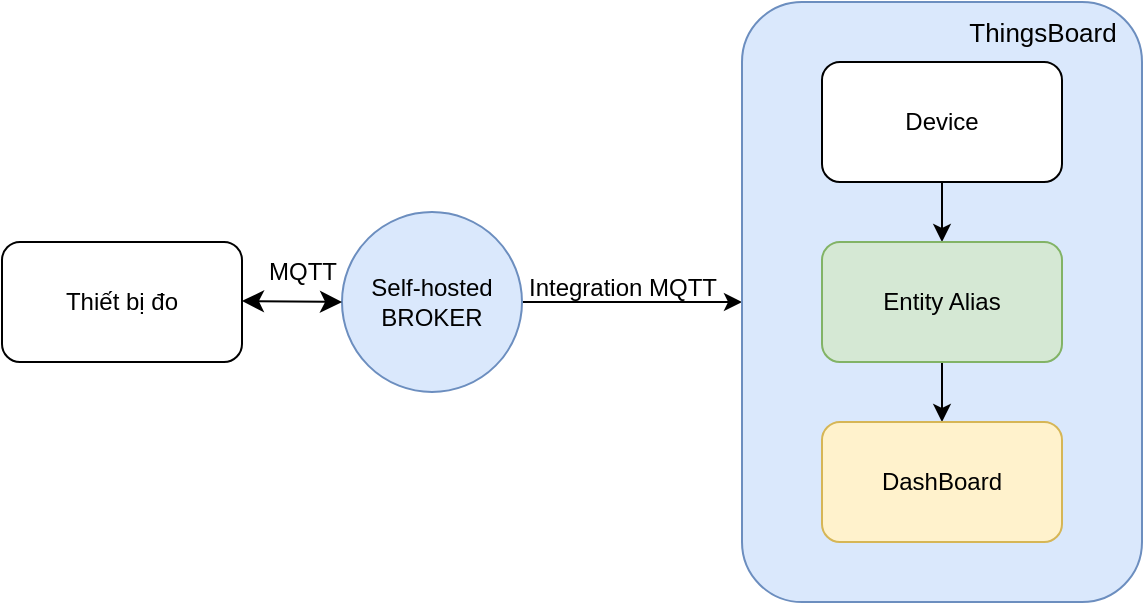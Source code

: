 <mxfile version="24.6.5" type="github">
  <diagram name="Page-1" id="6yTMxK8OEDPQoofQ5PLE">
    <mxGraphModel dx="1042" dy="577" grid="1" gridSize="10" guides="1" tooltips="1" connect="1" arrows="1" fold="1" page="1" pageScale="1" pageWidth="850" pageHeight="1100" math="0" shadow="0">
      <root>
        <mxCell id="0" />
        <mxCell id="1" parent="0" />
        <mxCell id="5xfNFWDeb8MRxHvYmpPk-1" value="Thiết bị đo" style="rounded=1;whiteSpace=wrap;html=1;" vertex="1" parent="1">
          <mxGeometry x="100" y="180" width="120" height="60" as="geometry" />
        </mxCell>
        <mxCell id="5xfNFWDeb8MRxHvYmpPk-11" value="" style="edgeStyle=orthogonalEdgeStyle;rounded=0;orthogonalLoop=1;jettySize=auto;html=1;" edge="1" parent="1" source="5xfNFWDeb8MRxHvYmpPk-2" target="5xfNFWDeb8MRxHvYmpPk-5">
          <mxGeometry relative="1" as="geometry" />
        </mxCell>
        <mxCell id="5xfNFWDeb8MRxHvYmpPk-2" value="Self-hosted BROKER" style="ellipse;whiteSpace=wrap;html=1;fillColor=#dae8fc;strokeColor=#6c8ebf;" vertex="1" parent="1">
          <mxGeometry x="270" y="165" width="90" height="90" as="geometry" />
        </mxCell>
        <mxCell id="5xfNFWDeb8MRxHvYmpPk-4" value="MQTT" style="text;html=1;align=center;verticalAlign=middle;resizable=0;points=[];autosize=1;strokeColor=none;fillColor=none;" vertex="1" parent="1">
          <mxGeometry x="220" y="180" width="60" height="30" as="geometry" />
        </mxCell>
        <mxCell id="5xfNFWDeb8MRxHvYmpPk-5" value="" style="rounded=1;whiteSpace=wrap;html=1;fillColor=#dae8fc;strokeColor=#6c8ebf;" vertex="1" parent="1">
          <mxGeometry x="470" y="60" width="200" height="300" as="geometry" />
        </mxCell>
        <mxCell id="5xfNFWDeb8MRxHvYmpPk-8" value="" style="edgeStyle=orthogonalEdgeStyle;rounded=0;orthogonalLoop=1;jettySize=auto;html=1;" edge="1" parent="1" source="5xfNFWDeb8MRxHvYmpPk-6" target="5xfNFWDeb8MRxHvYmpPk-7">
          <mxGeometry relative="1" as="geometry" />
        </mxCell>
        <mxCell id="5xfNFWDeb8MRxHvYmpPk-6" value="Device" style="rounded=1;whiteSpace=wrap;html=1;" vertex="1" parent="1">
          <mxGeometry x="510" y="90" width="120" height="60" as="geometry" />
        </mxCell>
        <mxCell id="5xfNFWDeb8MRxHvYmpPk-10" value="" style="edgeStyle=orthogonalEdgeStyle;rounded=0;orthogonalLoop=1;jettySize=auto;html=1;" edge="1" parent="1" source="5xfNFWDeb8MRxHvYmpPk-7" target="5xfNFWDeb8MRxHvYmpPk-9">
          <mxGeometry relative="1" as="geometry" />
        </mxCell>
        <mxCell id="5xfNFWDeb8MRxHvYmpPk-7" value="Entity Alias" style="rounded=1;whiteSpace=wrap;html=1;fillColor=#d5e8d4;strokeColor=#82b366;" vertex="1" parent="1">
          <mxGeometry x="510" y="180" width="120" height="60" as="geometry" />
        </mxCell>
        <mxCell id="5xfNFWDeb8MRxHvYmpPk-9" value="DashBoard" style="rounded=1;whiteSpace=wrap;html=1;fillColor=#fff2cc;strokeColor=#d6b656;" vertex="1" parent="1">
          <mxGeometry x="510" y="270" width="120" height="60" as="geometry" />
        </mxCell>
        <mxCell id="5xfNFWDeb8MRxHvYmpPk-12" value="Integration MQTT" style="text;html=1;align=center;verticalAlign=middle;resizable=0;points=[];autosize=1;strokeColor=none;fillColor=none;" vertex="1" parent="1">
          <mxGeometry x="350" y="188" width="120" height="30" as="geometry" />
        </mxCell>
        <mxCell id="5xfNFWDeb8MRxHvYmpPk-13" value="&lt;font style=&quot;font-size: 13px;&quot;&gt;ThingsBoard&lt;/font&gt;" style="text;html=1;align=center;verticalAlign=middle;resizable=0;points=[];autosize=1;strokeColor=none;fillColor=none;" vertex="1" parent="1">
          <mxGeometry x="570" y="60" width="100" height="30" as="geometry" />
        </mxCell>
        <mxCell id="5xfNFWDeb8MRxHvYmpPk-15" value="" style="edgeStyle=none;orthogonalLoop=1;jettySize=auto;html=1;endArrow=classic;startArrow=classic;endSize=8;startSize=8;rounded=0;entryX=0;entryY=0.5;entryDx=0;entryDy=0;" edge="1" parent="1" target="5xfNFWDeb8MRxHvYmpPk-2">
          <mxGeometry width="100" relative="1" as="geometry">
            <mxPoint x="220" y="209.5" as="sourcePoint" />
            <mxPoint x="320" y="209.5" as="targetPoint" />
            <Array as="points" />
          </mxGeometry>
        </mxCell>
      </root>
    </mxGraphModel>
  </diagram>
</mxfile>
